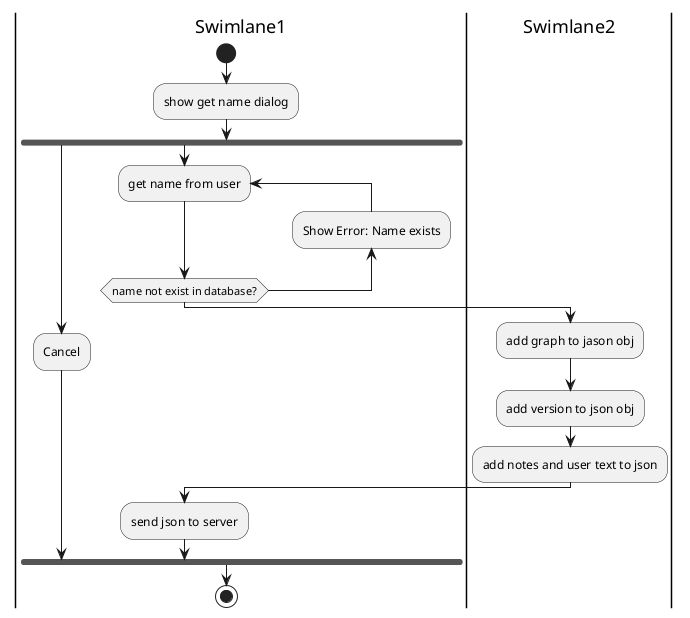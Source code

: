 fork does not     work also for  repeate

@startuml

|Swimlane1|

start

:show get name dialog;

fork

:Cancel;

fork again

repeat :get name from user;

backward:Show Error: Name exists;

repeat while (name not exist in database?)

|Swimlane2|
:add graph to jason obj;
:add version to json obj;
:add notes and user text to json;

|Swimlane1|

:send json to server;

end fork

stop

@enduml